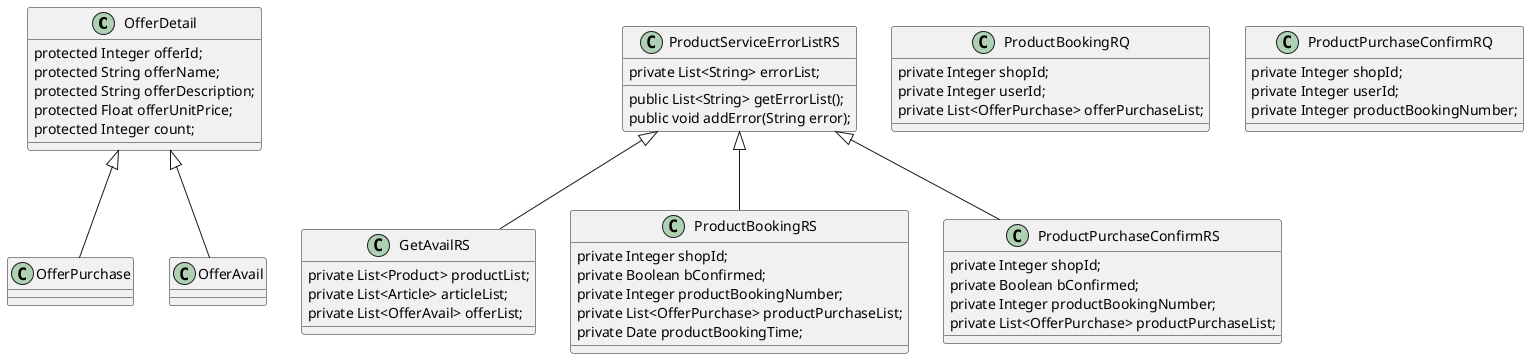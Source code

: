 @startuml

OfferDetail <|-- OfferPurchase
OfferDetail <|-- OfferAvail


class ProductServiceErrorListRS {
	    private List<String> errorList;

    	public List<String> getErrorList();
        public void addError(String error);
}

class GetAvailRS extends ProductServiceErrorListRS {
	private List<Product> productList;
    private List<Article> articleList;
    private List<OfferAvail> offerList;
}

class ProductBookingRQ {    
    private Integer shopId;
    private Integer userId;
    private List<OfferPurchase> offerPurchaseList;
}

class ProductBookingRS extends ProductServiceErrorListRS {
    private Integer shopId;
    private Boolean bConfirmed;
    private Integer productBookingNumber;
    private List<OfferPurchase> productPurchaseList;
    private Date productBookingTime;
    
}

class ProductPurchaseConfirmRQ {
	
	private Integer shopId;
	private Integer userId;
	private Integer productBookingNumber;
}

class ProductPurchaseConfirmRS extends ProductServiceErrorListRS {
	private Integer shopId;
    private Boolean bConfirmed;
	private Integer productBookingNumber;
    private List<OfferPurchase> productPurchaseList;
}


class OfferDetail {
	protected Integer offerId;
    protected String offerName;
    protected String offerDescription;
    protected Float offerUnitPrice;
    protected Integer count;
}










@enduml